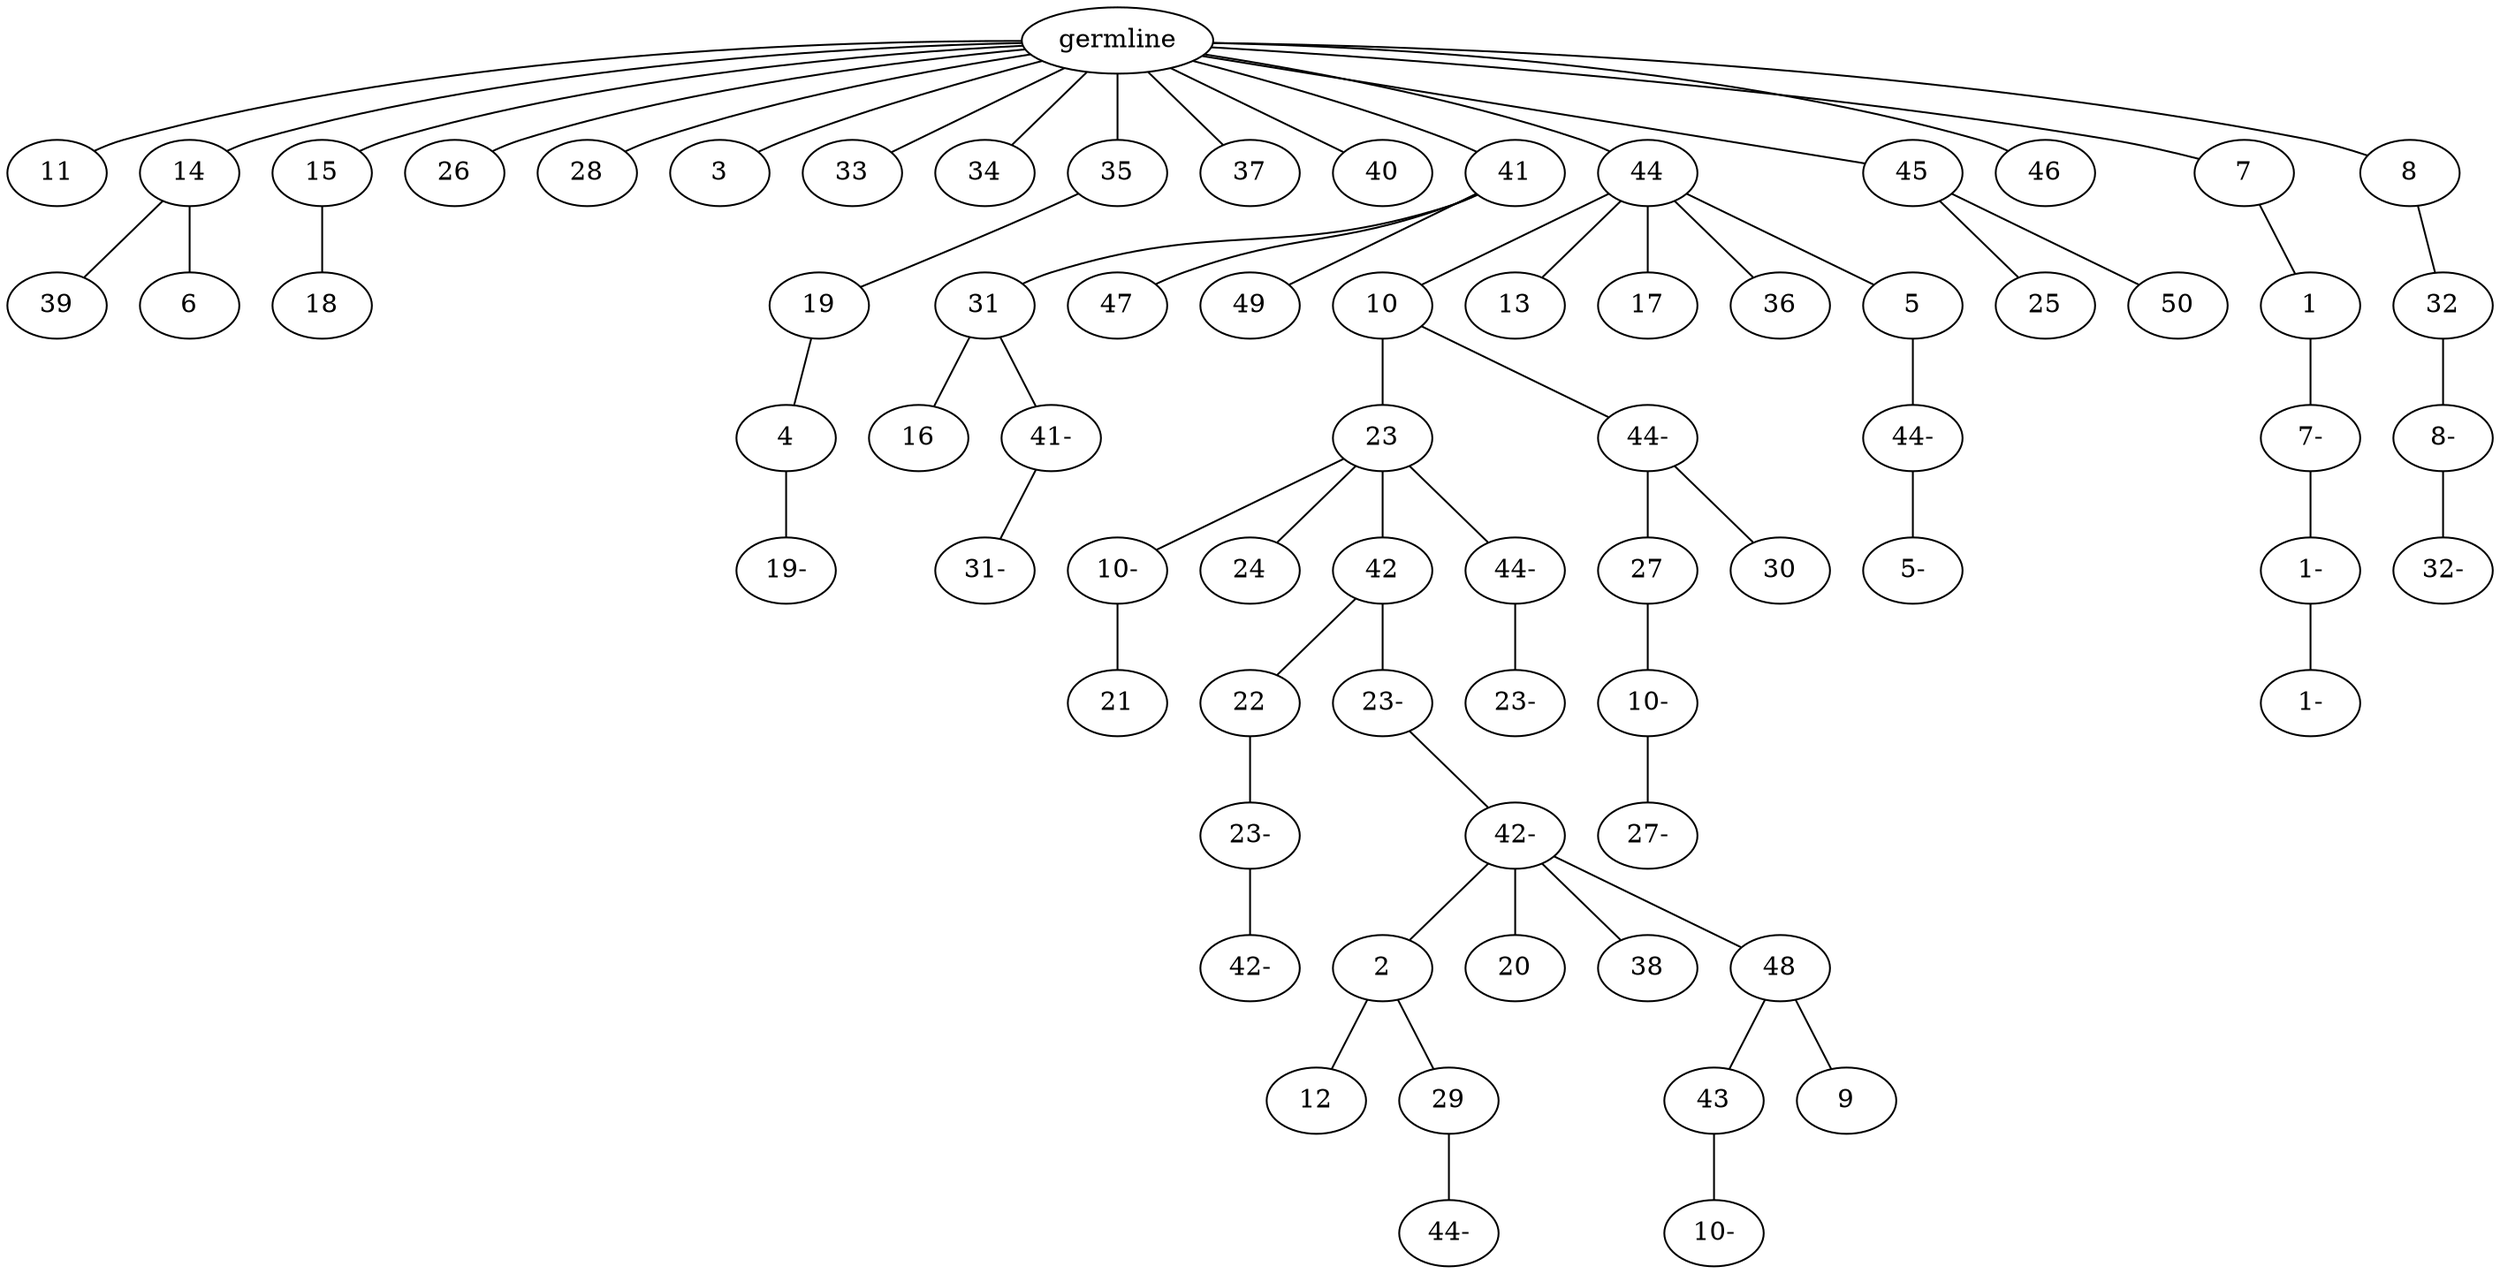 graph tree {
    "139916812417920" [label="germline"];
    "139916810480512" [label="11"];
    "139916810481328" [label="14"];
    "139916810481232" [label="39"];
    "139916810480320" [label="6"];
    "139916810481616" [label="15"];
    "139916810479504" [label="18"];
    "139916810481520" [label="26"];
    "139916810480800" [label="28"];
    "139916810481136" [label="3"];
    "139916810481424" [label="33"];
    "139916810478880" [label="34"];
    "139916811428768" [label="35"];
    "139916811428000" [label="19"];
    "139916811428384" [label="4"];
    "139916811429008" [label="19-"];
    "139916811428864" [label="37"];
    "139916811429824" [label="40"];
    "139916811429344" [label="41"];
    "139916811429536" [label="31"];
    "139916811428096" [label="16"];
    "139916811429056" [label="41-"];
    "139916811429632" [label="31-"];
    "139916811427952" [label="47"];
    "139916811428576" [label="49"];
    "139916811429392" [label="44"];
    "139916811430112" [label="10"];
    "139916811429104" [label="23"];
    "139916811430016" [label="10-"];
    "139916811430544" [label="21"];
    "139916811429872" [label="24"];
    "139916811429152" [label="42"];
    "139916811430688" [label="22"];
    "139916811430640" [label="23-"];
    "139916811431408" [label="42-"];
    "139916811429968" [label="23-"];
    "139916811430976" [label="42-"];
    "139916811431744" [label="2"];
    "139916811431840" [label="12"];
    "139916811584224" [label="29"];
    "139916810421488" [label="44-"];
    "139916811431024" [label="20"];
    "139916811431792" [label="38"];
    "139916811431888" [label="48"];
    "139916811584080" [label="43"];
    "139916811584272" [label="10-"];
    "139916811583552" [label="9"];
    "139916811430784" [label="44-"];
    "139916811430880" [label="23-"];
    "139916811429776" [label="44-"];
    "139916811431264" [label="27"];
    "139916811583744" [label="10-"];
    "139916811584704" [label="27-"];
    "139916811431072" [label="30"];
    "139916811428048" [label="13"];
    "139916811430400" [label="17"];
    "139916811430736" [label="36"];
    "139916811431360" [label="5"];
    "139916811584752" [label="44-"];
    "139916811584416" [label="5-"];
    "139916811430304" [label="45"];
    "139916811428960" [label="25"];
    "139916811585088" [label="50"];
    "139916811430256" [label="46"];
    "139916811430496" [label="7"];
    "139916811585184" [label="1"];
    "139916811584656" [label="7-"];
    "139916811585616" [label="1-"];
    "139916811585904" [label="1-"];
    "139916811429680" [label="8"];
    "139916811585856" [label="32"];
    "139916811583936" [label="8-"];
    "139916811585952" [label="32-"];
    "139916812417920" -- "139916810480512";
    "139916812417920" -- "139916810481328";
    "139916812417920" -- "139916810481616";
    "139916812417920" -- "139916810481520";
    "139916812417920" -- "139916810480800";
    "139916812417920" -- "139916810481136";
    "139916812417920" -- "139916810481424";
    "139916812417920" -- "139916810478880";
    "139916812417920" -- "139916811428768";
    "139916812417920" -- "139916811428864";
    "139916812417920" -- "139916811429824";
    "139916812417920" -- "139916811429344";
    "139916812417920" -- "139916811429392";
    "139916812417920" -- "139916811430304";
    "139916812417920" -- "139916811430256";
    "139916812417920" -- "139916811430496";
    "139916812417920" -- "139916811429680";
    "139916810481328" -- "139916810481232";
    "139916810481328" -- "139916810480320";
    "139916810481616" -- "139916810479504";
    "139916811428768" -- "139916811428000";
    "139916811428000" -- "139916811428384";
    "139916811428384" -- "139916811429008";
    "139916811429344" -- "139916811429536";
    "139916811429344" -- "139916811427952";
    "139916811429344" -- "139916811428576";
    "139916811429536" -- "139916811428096";
    "139916811429536" -- "139916811429056";
    "139916811429056" -- "139916811429632";
    "139916811429392" -- "139916811430112";
    "139916811429392" -- "139916811428048";
    "139916811429392" -- "139916811430400";
    "139916811429392" -- "139916811430736";
    "139916811429392" -- "139916811431360";
    "139916811430112" -- "139916811429104";
    "139916811430112" -- "139916811429776";
    "139916811429104" -- "139916811430016";
    "139916811429104" -- "139916811429872";
    "139916811429104" -- "139916811429152";
    "139916811429104" -- "139916811430784";
    "139916811430016" -- "139916811430544";
    "139916811429152" -- "139916811430688";
    "139916811429152" -- "139916811429968";
    "139916811430688" -- "139916811430640";
    "139916811430640" -- "139916811431408";
    "139916811429968" -- "139916811430976";
    "139916811430976" -- "139916811431744";
    "139916811430976" -- "139916811431024";
    "139916811430976" -- "139916811431792";
    "139916811430976" -- "139916811431888";
    "139916811431744" -- "139916811431840";
    "139916811431744" -- "139916811584224";
    "139916811584224" -- "139916810421488";
    "139916811431888" -- "139916811584080";
    "139916811431888" -- "139916811583552";
    "139916811584080" -- "139916811584272";
    "139916811430784" -- "139916811430880";
    "139916811429776" -- "139916811431264";
    "139916811429776" -- "139916811431072";
    "139916811431264" -- "139916811583744";
    "139916811583744" -- "139916811584704";
    "139916811431360" -- "139916811584752";
    "139916811584752" -- "139916811584416";
    "139916811430304" -- "139916811428960";
    "139916811430304" -- "139916811585088";
    "139916811430496" -- "139916811585184";
    "139916811585184" -- "139916811584656";
    "139916811584656" -- "139916811585616";
    "139916811585616" -- "139916811585904";
    "139916811429680" -- "139916811585856";
    "139916811585856" -- "139916811583936";
    "139916811583936" -- "139916811585952";
}
